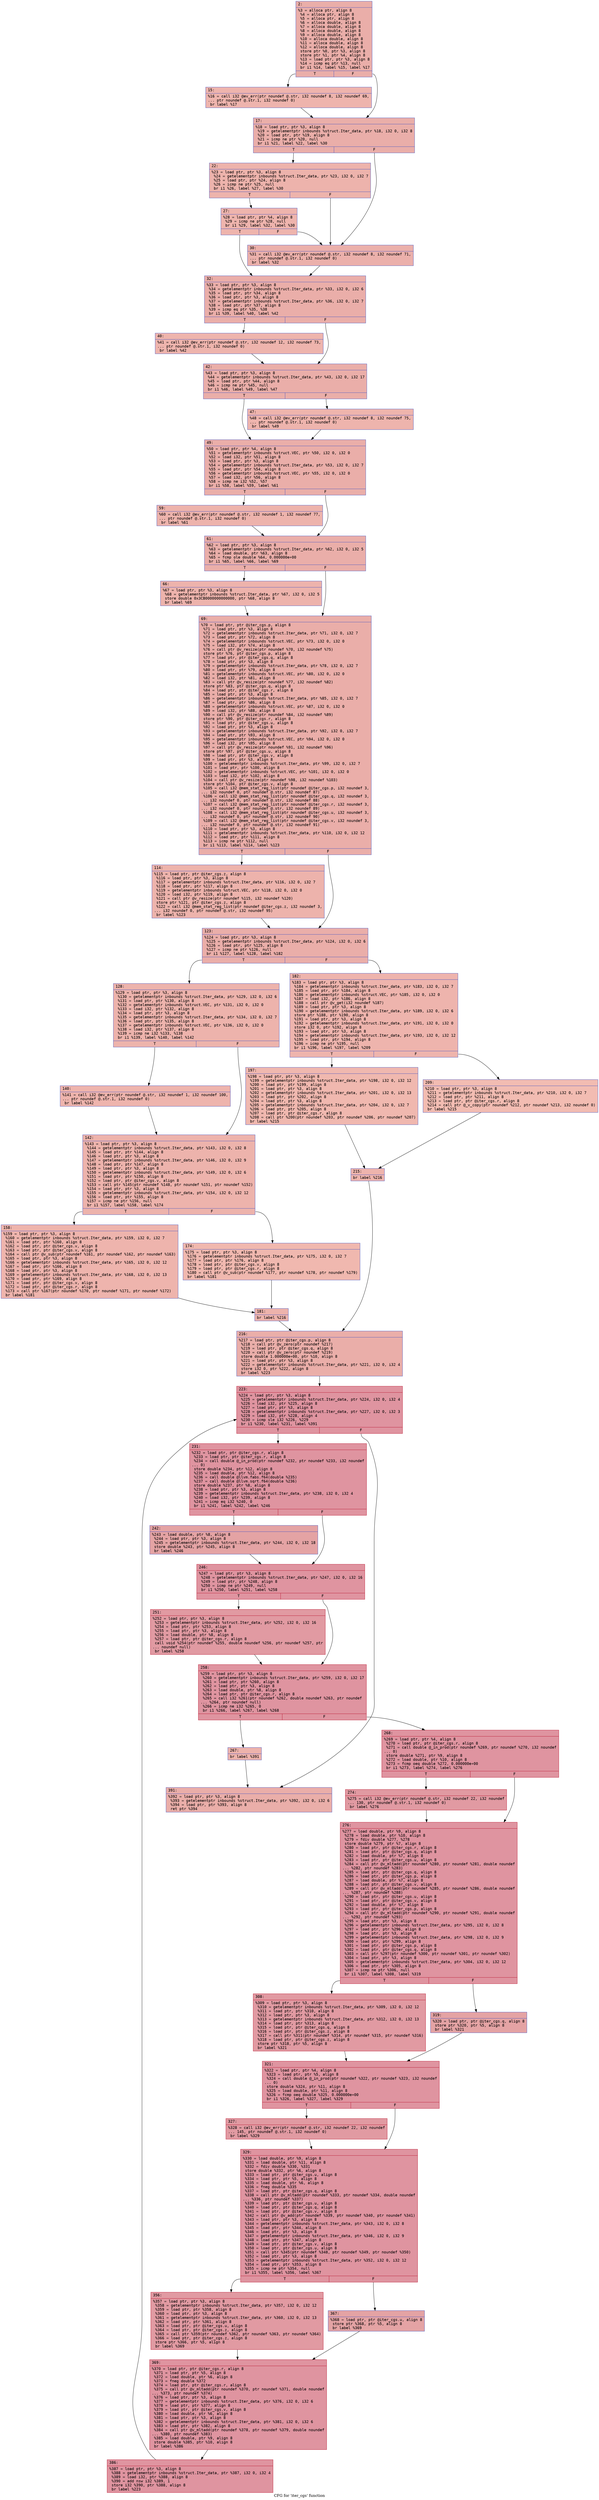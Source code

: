 digraph "CFG for 'iter_cgs' function" {
	label="CFG for 'iter_cgs' function";

	Node0x6000006e5f40 [shape=record,color="#3d50c3ff", style=filled, fillcolor="#d0473d70" fontname="Courier",label="{2:\l|  %3 = alloca ptr, align 8\l  %4 = alloca ptr, align 8\l  %5 = alloca ptr, align 8\l  %6 = alloca double, align 8\l  %7 = alloca double, align 8\l  %8 = alloca double, align 8\l  %9 = alloca double, align 8\l  %10 = alloca double, align 8\l  %11 = alloca double, align 8\l  %12 = alloca double, align 8\l  store ptr %0, ptr %3, align 8\l  store ptr %1, ptr %4, align 8\l  %13 = load ptr, ptr %3, align 8\l  %14 = icmp eq ptr %13, null\l  br i1 %14, label %15, label %17\l|{<s0>T|<s1>F}}"];
	Node0x6000006e5f40:s0 -> Node0x6000006e5f90[tooltip="2 -> 15\nProbability 37.50%" ];
	Node0x6000006e5f40:s1 -> Node0x6000006e5fe0[tooltip="2 -> 17\nProbability 62.50%" ];
	Node0x6000006e5f90 [shape=record,color="#3d50c3ff", style=filled, fillcolor="#d8564670" fontname="Courier",label="{15:\l|  %16 = call i32 @ev_err(ptr noundef @.str, i32 noundef 8, i32 noundef 69,\l... ptr noundef @.str.1, i32 noundef 0)\l  br label %17\l}"];
	Node0x6000006e5f90 -> Node0x6000006e5fe0[tooltip="15 -> 17\nProbability 100.00%" ];
	Node0x6000006e5fe0 [shape=record,color="#3d50c3ff", style=filled, fillcolor="#d0473d70" fontname="Courier",label="{17:\l|  %18 = load ptr, ptr %3, align 8\l  %19 = getelementptr inbounds %struct.Iter_data, ptr %18, i32 0, i32 8\l  %20 = load ptr, ptr %19, align 8\l  %21 = icmp ne ptr %20, null\l  br i1 %21, label %22, label %30\l|{<s0>T|<s1>F}}"];
	Node0x6000006e5fe0:s0 -> Node0x6000006e6030[tooltip="17 -> 22\nProbability 62.50%" ];
	Node0x6000006e5fe0:s1 -> Node0x6000006e60d0[tooltip="17 -> 30\nProbability 37.50%" ];
	Node0x6000006e6030 [shape=record,color="#3d50c3ff", style=filled, fillcolor="#d6524470" fontname="Courier",label="{22:\l|  %23 = load ptr, ptr %3, align 8\l  %24 = getelementptr inbounds %struct.Iter_data, ptr %23, i32 0, i32 7\l  %25 = load ptr, ptr %24, align 8\l  %26 = icmp ne ptr %25, null\l  br i1 %26, label %27, label %30\l|{<s0>T|<s1>F}}"];
	Node0x6000006e6030:s0 -> Node0x6000006e6080[tooltip="22 -> 27\nProbability 62.50%" ];
	Node0x6000006e6030:s1 -> Node0x6000006e60d0[tooltip="22 -> 30\nProbability 37.50%" ];
	Node0x6000006e6080 [shape=record,color="#3d50c3ff", style=filled, fillcolor="#d8564670" fontname="Courier",label="{27:\l|  %28 = load ptr, ptr %4, align 8\l  %29 = icmp ne ptr %28, null\l  br i1 %29, label %32, label %30\l|{<s0>T|<s1>F}}"];
	Node0x6000006e6080:s0 -> Node0x6000006e6120[tooltip="27 -> 32\nProbability 62.50%" ];
	Node0x6000006e6080:s1 -> Node0x6000006e60d0[tooltip="27 -> 30\nProbability 37.50%" ];
	Node0x6000006e60d0 [shape=record,color="#3d50c3ff", style=filled, fillcolor="#d24b4070" fontname="Courier",label="{30:\l|  %31 = call i32 @ev_err(ptr noundef @.str, i32 noundef 8, i32 noundef 71,\l... ptr noundef @.str.1, i32 noundef 0)\l  br label %32\l}"];
	Node0x6000006e60d0 -> Node0x6000006e6120[tooltip="30 -> 32\nProbability 100.00%" ];
	Node0x6000006e6120 [shape=record,color="#3d50c3ff", style=filled, fillcolor="#d0473d70" fontname="Courier",label="{32:\l|  %33 = load ptr, ptr %3, align 8\l  %34 = getelementptr inbounds %struct.Iter_data, ptr %33, i32 0, i32 6\l  %35 = load ptr, ptr %34, align 8\l  %36 = load ptr, ptr %3, align 8\l  %37 = getelementptr inbounds %struct.Iter_data, ptr %36, i32 0, i32 7\l  %38 = load ptr, ptr %37, align 8\l  %39 = icmp eq ptr %35, %38\l  br i1 %39, label %40, label %42\l|{<s0>T|<s1>F}}"];
	Node0x6000006e6120:s0 -> Node0x6000006e6170[tooltip="32 -> 40\nProbability 37.50%" ];
	Node0x6000006e6120:s1 -> Node0x6000006e61c0[tooltip="32 -> 42\nProbability 62.50%" ];
	Node0x6000006e6170 [shape=record,color="#3d50c3ff", style=filled, fillcolor="#d8564670" fontname="Courier",label="{40:\l|  %41 = call i32 @ev_err(ptr noundef @.str, i32 noundef 12, i32 noundef 73,\l... ptr noundef @.str.1, i32 noundef 0)\l  br label %42\l}"];
	Node0x6000006e6170 -> Node0x6000006e61c0[tooltip="40 -> 42\nProbability 100.00%" ];
	Node0x6000006e61c0 [shape=record,color="#3d50c3ff", style=filled, fillcolor="#d0473d70" fontname="Courier",label="{42:\l|  %43 = load ptr, ptr %3, align 8\l  %44 = getelementptr inbounds %struct.Iter_data, ptr %43, i32 0, i32 17\l  %45 = load ptr, ptr %44, align 8\l  %46 = icmp ne ptr %45, null\l  br i1 %46, label %49, label %47\l|{<s0>T|<s1>F}}"];
	Node0x6000006e61c0:s0 -> Node0x6000006e6260[tooltip="42 -> 49\nProbability 62.50%" ];
	Node0x6000006e61c0:s1 -> Node0x6000006e6210[tooltip="42 -> 47\nProbability 37.50%" ];
	Node0x6000006e6210 [shape=record,color="#3d50c3ff", style=filled, fillcolor="#d8564670" fontname="Courier",label="{47:\l|  %48 = call i32 @ev_err(ptr noundef @.str, i32 noundef 8, i32 noundef 75,\l... ptr noundef @.str.1, i32 noundef 0)\l  br label %49\l}"];
	Node0x6000006e6210 -> Node0x6000006e6260[tooltip="47 -> 49\nProbability 100.00%" ];
	Node0x6000006e6260 [shape=record,color="#3d50c3ff", style=filled, fillcolor="#d0473d70" fontname="Courier",label="{49:\l|  %50 = load ptr, ptr %4, align 8\l  %51 = getelementptr inbounds %struct.VEC, ptr %50, i32 0, i32 0\l  %52 = load i32, ptr %51, align 8\l  %53 = load ptr, ptr %3, align 8\l  %54 = getelementptr inbounds %struct.Iter_data, ptr %53, i32 0, i32 7\l  %55 = load ptr, ptr %54, align 8\l  %56 = getelementptr inbounds %struct.VEC, ptr %55, i32 0, i32 0\l  %57 = load i32, ptr %56, align 8\l  %58 = icmp ne i32 %52, %57\l  br i1 %58, label %59, label %61\l|{<s0>T|<s1>F}}"];
	Node0x6000006e6260:s0 -> Node0x6000006e62b0[tooltip="49 -> 59\nProbability 50.00%" ];
	Node0x6000006e6260:s1 -> Node0x6000006e6300[tooltip="49 -> 61\nProbability 50.00%" ];
	Node0x6000006e62b0 [shape=record,color="#3d50c3ff", style=filled, fillcolor="#d6524470" fontname="Courier",label="{59:\l|  %60 = call i32 @ev_err(ptr noundef @.str, i32 noundef 1, i32 noundef 77,\l... ptr noundef @.str.1, i32 noundef 0)\l  br label %61\l}"];
	Node0x6000006e62b0 -> Node0x6000006e6300[tooltip="59 -> 61\nProbability 100.00%" ];
	Node0x6000006e6300 [shape=record,color="#3d50c3ff", style=filled, fillcolor="#d0473d70" fontname="Courier",label="{61:\l|  %62 = load ptr, ptr %3, align 8\l  %63 = getelementptr inbounds %struct.Iter_data, ptr %62, i32 0, i32 5\l  %64 = load double, ptr %63, align 8\l  %65 = fcmp ole double %64, 0.000000e+00\l  br i1 %65, label %66, label %69\l|{<s0>T|<s1>F}}"];
	Node0x6000006e6300:s0 -> Node0x6000006e6350[tooltip="61 -> 66\nProbability 50.00%" ];
	Node0x6000006e6300:s1 -> Node0x6000006e63a0[tooltip="61 -> 69\nProbability 50.00%" ];
	Node0x6000006e6350 [shape=record,color="#3d50c3ff", style=filled, fillcolor="#d6524470" fontname="Courier",label="{66:\l|  %67 = load ptr, ptr %3, align 8\l  %68 = getelementptr inbounds %struct.Iter_data, ptr %67, i32 0, i32 5\l  store double 0x3CB0000000000000, ptr %68, align 8\l  br label %69\l}"];
	Node0x6000006e6350 -> Node0x6000006e63a0[tooltip="66 -> 69\nProbability 100.00%" ];
	Node0x6000006e63a0 [shape=record,color="#3d50c3ff", style=filled, fillcolor="#d0473d70" fontname="Courier",label="{69:\l|  %70 = load ptr, ptr @iter_cgs.p, align 8\l  %71 = load ptr, ptr %3, align 8\l  %72 = getelementptr inbounds %struct.Iter_data, ptr %71, i32 0, i32 7\l  %73 = load ptr, ptr %72, align 8\l  %74 = getelementptr inbounds %struct.VEC, ptr %73, i32 0, i32 0\l  %75 = load i32, ptr %74, align 8\l  %76 = call ptr @v_resize(ptr noundef %70, i32 noundef %75)\l  store ptr %76, ptr @iter_cgs.p, align 8\l  %77 = load ptr, ptr @iter_cgs.q, align 8\l  %78 = load ptr, ptr %3, align 8\l  %79 = getelementptr inbounds %struct.Iter_data, ptr %78, i32 0, i32 7\l  %80 = load ptr, ptr %79, align 8\l  %81 = getelementptr inbounds %struct.VEC, ptr %80, i32 0, i32 0\l  %82 = load i32, ptr %81, align 8\l  %83 = call ptr @v_resize(ptr noundef %77, i32 noundef %82)\l  store ptr %83, ptr @iter_cgs.q, align 8\l  %84 = load ptr, ptr @iter_cgs.r, align 8\l  %85 = load ptr, ptr %3, align 8\l  %86 = getelementptr inbounds %struct.Iter_data, ptr %85, i32 0, i32 7\l  %87 = load ptr, ptr %86, align 8\l  %88 = getelementptr inbounds %struct.VEC, ptr %87, i32 0, i32 0\l  %89 = load i32, ptr %88, align 8\l  %90 = call ptr @v_resize(ptr noundef %84, i32 noundef %89)\l  store ptr %90, ptr @iter_cgs.r, align 8\l  %91 = load ptr, ptr @iter_cgs.u, align 8\l  %92 = load ptr, ptr %3, align 8\l  %93 = getelementptr inbounds %struct.Iter_data, ptr %92, i32 0, i32 7\l  %94 = load ptr, ptr %93, align 8\l  %95 = getelementptr inbounds %struct.VEC, ptr %94, i32 0, i32 0\l  %96 = load i32, ptr %95, align 8\l  %97 = call ptr @v_resize(ptr noundef %91, i32 noundef %96)\l  store ptr %97, ptr @iter_cgs.u, align 8\l  %98 = load ptr, ptr @iter_cgs.v, align 8\l  %99 = load ptr, ptr %3, align 8\l  %100 = getelementptr inbounds %struct.Iter_data, ptr %99, i32 0, i32 7\l  %101 = load ptr, ptr %100, align 8\l  %102 = getelementptr inbounds %struct.VEC, ptr %101, i32 0, i32 0\l  %103 = load i32, ptr %102, align 8\l  %104 = call ptr @v_resize(ptr noundef %98, i32 noundef %103)\l  store ptr %104, ptr @iter_cgs.v, align 8\l  %105 = call i32 @mem_stat_reg_list(ptr noundef @iter_cgs.p, i32 noundef 3,\l... i32 noundef 0, ptr noundef @.str, i32 noundef 87)\l  %106 = call i32 @mem_stat_reg_list(ptr noundef @iter_cgs.q, i32 noundef 3,\l... i32 noundef 0, ptr noundef @.str, i32 noundef 88)\l  %107 = call i32 @mem_stat_reg_list(ptr noundef @iter_cgs.r, i32 noundef 3,\l... i32 noundef 0, ptr noundef @.str, i32 noundef 89)\l  %108 = call i32 @mem_stat_reg_list(ptr noundef @iter_cgs.u, i32 noundef 3,\l... i32 noundef 0, ptr noundef @.str, i32 noundef 90)\l  %109 = call i32 @mem_stat_reg_list(ptr noundef @iter_cgs.v, i32 noundef 3,\l... i32 noundef 0, ptr noundef @.str, i32 noundef 91)\l  %110 = load ptr, ptr %3, align 8\l  %111 = getelementptr inbounds %struct.Iter_data, ptr %110, i32 0, i32 12\l  %112 = load ptr, ptr %111, align 8\l  %113 = icmp ne ptr %112, null\l  br i1 %113, label %114, label %123\l|{<s0>T|<s1>F}}"];
	Node0x6000006e63a0:s0 -> Node0x6000006e63f0[tooltip="69 -> 114\nProbability 62.50%" ];
	Node0x6000006e63a0:s1 -> Node0x6000006e6440[tooltip="69 -> 123\nProbability 37.50%" ];
	Node0x6000006e63f0 [shape=record,color="#3d50c3ff", style=filled, fillcolor="#d6524470" fontname="Courier",label="{114:\l|  %115 = load ptr, ptr @iter_cgs.z, align 8\l  %116 = load ptr, ptr %3, align 8\l  %117 = getelementptr inbounds %struct.Iter_data, ptr %116, i32 0, i32 7\l  %118 = load ptr, ptr %117, align 8\l  %119 = getelementptr inbounds %struct.VEC, ptr %118, i32 0, i32 0\l  %120 = load i32, ptr %119, align 8\l  %121 = call ptr @v_resize(ptr noundef %115, i32 noundef %120)\l  store ptr %121, ptr @iter_cgs.z, align 8\l  %122 = call i32 @mem_stat_reg_list(ptr noundef @iter_cgs.z, i32 noundef 3,\l... i32 noundef 0, ptr noundef @.str, i32 noundef 95)\l  br label %123\l}"];
	Node0x6000006e63f0 -> Node0x6000006e6440[tooltip="114 -> 123\nProbability 100.00%" ];
	Node0x6000006e6440 [shape=record,color="#3d50c3ff", style=filled, fillcolor="#d0473d70" fontname="Courier",label="{123:\l|  %124 = load ptr, ptr %3, align 8\l  %125 = getelementptr inbounds %struct.Iter_data, ptr %124, i32 0, i32 6\l  %126 = load ptr, ptr %125, align 8\l  %127 = icmp ne ptr %126, null\l  br i1 %127, label %128, label %182\l|{<s0>T|<s1>F}}"];
	Node0x6000006e6440:s0 -> Node0x6000006e6490[tooltip="123 -> 128\nProbability 62.50%" ];
	Node0x6000006e6440:s1 -> Node0x6000006e6670[tooltip="123 -> 182\nProbability 37.50%" ];
	Node0x6000006e6490 [shape=record,color="#3d50c3ff", style=filled, fillcolor="#d6524470" fontname="Courier",label="{128:\l|  %129 = load ptr, ptr %3, align 8\l  %130 = getelementptr inbounds %struct.Iter_data, ptr %129, i32 0, i32 6\l  %131 = load ptr, ptr %130, align 8\l  %132 = getelementptr inbounds %struct.VEC, ptr %131, i32 0, i32 0\l  %133 = load i32, ptr %132, align 8\l  %134 = load ptr, ptr %3, align 8\l  %135 = getelementptr inbounds %struct.Iter_data, ptr %134, i32 0, i32 7\l  %136 = load ptr, ptr %135, align 8\l  %137 = getelementptr inbounds %struct.VEC, ptr %136, i32 0, i32 0\l  %138 = load i32, ptr %137, align 8\l  %139 = icmp ne i32 %133, %138\l  br i1 %139, label %140, label %142\l|{<s0>T|<s1>F}}"];
	Node0x6000006e6490:s0 -> Node0x6000006e64e0[tooltip="128 -> 140\nProbability 50.00%" ];
	Node0x6000006e6490:s1 -> Node0x6000006e6530[tooltip="128 -> 142\nProbability 50.00%" ];
	Node0x6000006e64e0 [shape=record,color="#3d50c3ff", style=filled, fillcolor="#d8564670" fontname="Courier",label="{140:\l|  %141 = call i32 @ev_err(ptr noundef @.str, i32 noundef 1, i32 noundef 100,\l... ptr noundef @.str.1, i32 noundef 0)\l  br label %142\l}"];
	Node0x6000006e64e0 -> Node0x6000006e6530[tooltip="140 -> 142\nProbability 100.00%" ];
	Node0x6000006e6530 [shape=record,color="#3d50c3ff", style=filled, fillcolor="#d6524470" fontname="Courier",label="{142:\l|  %143 = load ptr, ptr %3, align 8\l  %144 = getelementptr inbounds %struct.Iter_data, ptr %143, i32 0, i32 8\l  %145 = load ptr, ptr %144, align 8\l  %146 = load ptr, ptr %3, align 8\l  %147 = getelementptr inbounds %struct.Iter_data, ptr %146, i32 0, i32 9\l  %148 = load ptr, ptr %147, align 8\l  %149 = load ptr, ptr %3, align 8\l  %150 = getelementptr inbounds %struct.Iter_data, ptr %149, i32 0, i32 6\l  %151 = load ptr, ptr %150, align 8\l  %152 = load ptr, ptr @iter_cgs.v, align 8\l  %153 = call ptr %145(ptr noundef %148, ptr noundef %151, ptr noundef %152)\l  %154 = load ptr, ptr %3, align 8\l  %155 = getelementptr inbounds %struct.Iter_data, ptr %154, i32 0, i32 12\l  %156 = load ptr, ptr %155, align 8\l  %157 = icmp ne ptr %156, null\l  br i1 %157, label %158, label %174\l|{<s0>T|<s1>F}}"];
	Node0x6000006e6530:s0 -> Node0x6000006e6580[tooltip="142 -> 158\nProbability 62.50%" ];
	Node0x6000006e6530:s1 -> Node0x6000006e65d0[tooltip="142 -> 174\nProbability 37.50%" ];
	Node0x6000006e6580 [shape=record,color="#3d50c3ff", style=filled, fillcolor="#d8564670" fontname="Courier",label="{158:\l|  %159 = load ptr, ptr %3, align 8\l  %160 = getelementptr inbounds %struct.Iter_data, ptr %159, i32 0, i32 7\l  %161 = load ptr, ptr %160, align 8\l  %162 = load ptr, ptr @iter_cgs.v, align 8\l  %163 = load ptr, ptr @iter_cgs.v, align 8\l  %164 = call ptr @v_sub(ptr noundef %161, ptr noundef %162, ptr noundef %163)\l  %165 = load ptr, ptr %3, align 8\l  %166 = getelementptr inbounds %struct.Iter_data, ptr %165, i32 0, i32 12\l  %167 = load ptr, ptr %166, align 8\l  %168 = load ptr, ptr %3, align 8\l  %169 = getelementptr inbounds %struct.Iter_data, ptr %168, i32 0, i32 13\l  %170 = load ptr, ptr %169, align 8\l  %171 = load ptr, ptr @iter_cgs.v, align 8\l  %172 = load ptr, ptr @iter_cgs.r, align 8\l  %173 = call ptr %167(ptr noundef %170, ptr noundef %171, ptr noundef %172)\l  br label %181\l}"];
	Node0x6000006e6580 -> Node0x6000006e6620[tooltip="158 -> 181\nProbability 100.00%" ];
	Node0x6000006e65d0 [shape=record,color="#3d50c3ff", style=filled, fillcolor="#dc5d4a70" fontname="Courier",label="{174:\l|  %175 = load ptr, ptr %3, align 8\l  %176 = getelementptr inbounds %struct.Iter_data, ptr %175, i32 0, i32 7\l  %177 = load ptr, ptr %176, align 8\l  %178 = load ptr, ptr @iter_cgs.v, align 8\l  %179 = load ptr, ptr @iter_cgs.r, align 8\l  %180 = call ptr @v_sub(ptr noundef %177, ptr noundef %178, ptr noundef %179)\l  br label %181\l}"];
	Node0x6000006e65d0 -> Node0x6000006e6620[tooltip="174 -> 181\nProbability 100.00%" ];
	Node0x6000006e6620 [shape=record,color="#3d50c3ff", style=filled, fillcolor="#d6524470" fontname="Courier",label="{181:\l|  br label %216\l}"];
	Node0x6000006e6620 -> Node0x6000006e67b0[tooltip="181 -> 216\nProbability 100.00%" ];
	Node0x6000006e6670 [shape=record,color="#3d50c3ff", style=filled, fillcolor="#d8564670" fontname="Courier",label="{182:\l|  %183 = load ptr, ptr %3, align 8\l  %184 = getelementptr inbounds %struct.Iter_data, ptr %183, i32 0, i32 7\l  %185 = load ptr, ptr %184, align 8\l  %186 = getelementptr inbounds %struct.VEC, ptr %185, i32 0, i32 0\l  %187 = load i32, ptr %186, align 8\l  %188 = call ptr @v_get(i32 noundef %187)\l  %189 = load ptr, ptr %3, align 8\l  %190 = getelementptr inbounds %struct.Iter_data, ptr %189, i32 0, i32 6\l  store ptr %188, ptr %190, align 8\l  %191 = load ptr, ptr %3, align 8\l  %192 = getelementptr inbounds %struct.Iter_data, ptr %191, i32 0, i32 0\l  store i32 0, ptr %192, align 8\l  %193 = load ptr, ptr %3, align 8\l  %194 = getelementptr inbounds %struct.Iter_data, ptr %193, i32 0, i32 12\l  %195 = load ptr, ptr %194, align 8\l  %196 = icmp ne ptr %195, null\l  br i1 %196, label %197, label %209\l|{<s0>T|<s1>F}}"];
	Node0x6000006e6670:s0 -> Node0x6000006e66c0[tooltip="182 -> 197\nProbability 62.50%" ];
	Node0x6000006e6670:s1 -> Node0x6000006e6710[tooltip="182 -> 209\nProbability 37.50%" ];
	Node0x6000006e66c0 [shape=record,color="#3d50c3ff", style=filled, fillcolor="#dc5d4a70" fontname="Courier",label="{197:\l|  %198 = load ptr, ptr %3, align 8\l  %199 = getelementptr inbounds %struct.Iter_data, ptr %198, i32 0, i32 12\l  %200 = load ptr, ptr %199, align 8\l  %201 = load ptr, ptr %3, align 8\l  %202 = getelementptr inbounds %struct.Iter_data, ptr %201, i32 0, i32 13\l  %203 = load ptr, ptr %202, align 8\l  %204 = load ptr, ptr %3, align 8\l  %205 = getelementptr inbounds %struct.Iter_data, ptr %204, i32 0, i32 7\l  %206 = load ptr, ptr %205, align 8\l  %207 = load ptr, ptr @iter_cgs.r, align 8\l  %208 = call ptr %200(ptr noundef %203, ptr noundef %206, ptr noundef %207)\l  br label %215\l}"];
	Node0x6000006e66c0 -> Node0x6000006e6760[tooltip="197 -> 215\nProbability 100.00%" ];
	Node0x6000006e6710 [shape=record,color="#3d50c3ff", style=filled, fillcolor="#e1675170" fontname="Courier",label="{209:\l|  %210 = load ptr, ptr %3, align 8\l  %211 = getelementptr inbounds %struct.Iter_data, ptr %210, i32 0, i32 7\l  %212 = load ptr, ptr %211, align 8\l  %213 = load ptr, ptr @iter_cgs.r, align 8\l  %214 = call ptr @_v_copy(ptr noundef %212, ptr noundef %213, i32 noundef 0)\l  br label %215\l}"];
	Node0x6000006e6710 -> Node0x6000006e6760[tooltip="209 -> 215\nProbability 100.00%" ];
	Node0x6000006e6760 [shape=record,color="#3d50c3ff", style=filled, fillcolor="#d8564670" fontname="Courier",label="{215:\l|  br label %216\l}"];
	Node0x6000006e6760 -> Node0x6000006e67b0[tooltip="215 -> 216\nProbability 100.00%" ];
	Node0x6000006e67b0 [shape=record,color="#3d50c3ff", style=filled, fillcolor="#d0473d70" fontname="Courier",label="{216:\l|  %217 = load ptr, ptr @iter_cgs.p, align 8\l  %218 = call ptr @v_zero(ptr noundef %217)\l  %219 = load ptr, ptr @iter_cgs.q, align 8\l  %220 = call ptr @v_zero(ptr noundef %219)\l  store double 1.000000e+00, ptr %10, align 8\l  %221 = load ptr, ptr %3, align 8\l  %222 = getelementptr inbounds %struct.Iter_data, ptr %221, i32 0, i32 4\l  store i32 0, ptr %222, align 8\l  br label %223\l}"];
	Node0x6000006e67b0 -> Node0x6000006e6800[tooltip="216 -> 223\nProbability 100.00%" ];
	Node0x6000006e6800 [shape=record,color="#b70d28ff", style=filled, fillcolor="#b70d2870" fontname="Courier",label="{223:\l|  %224 = load ptr, ptr %3, align 8\l  %225 = getelementptr inbounds %struct.Iter_data, ptr %224, i32 0, i32 4\l  %226 = load i32, ptr %225, align 8\l  %227 = load ptr, ptr %3, align 8\l  %228 = getelementptr inbounds %struct.Iter_data, ptr %227, i32 0, i32 3\l  %229 = load i32, ptr %228, align 4\l  %230 = icmp sle i32 %226, %229\l  br i1 %230, label %231, label %391\l|{<s0>T|<s1>F}}"];
	Node0x6000006e6800:s0 -> Node0x6000006e6850[tooltip="223 -> 231\nProbability 96.88%" ];
	Node0x6000006e6800:s1 -> Node0x6000006e6df0[tooltip="223 -> 391\nProbability 3.12%" ];
	Node0x6000006e6850 [shape=record,color="#b70d28ff", style=filled, fillcolor="#b70d2870" fontname="Courier",label="{231:\l|  %232 = load ptr, ptr @iter_cgs.r, align 8\l  %233 = load ptr, ptr @iter_cgs.r, align 8\l  %234 = call double @_in_prod(ptr noundef %232, ptr noundef %233, i32 noundef\l... 0)\l  store double %234, ptr %12, align 8\l  %235 = load double, ptr %12, align 8\l  %236 = call double @llvm.fabs.f64(double %235)\l  %237 = call double @llvm.sqrt.f64(double %236)\l  store double %237, ptr %8, align 8\l  %238 = load ptr, ptr %3, align 8\l  %239 = getelementptr inbounds %struct.Iter_data, ptr %238, i32 0, i32 4\l  %240 = load i32, ptr %239, align 8\l  %241 = icmp eq i32 %240, 0\l  br i1 %241, label %242, label %246\l|{<s0>T|<s1>F}}"];
	Node0x6000006e6850:s0 -> Node0x6000006e68a0[tooltip="231 -> 242\nProbability 37.50%" ];
	Node0x6000006e6850:s1 -> Node0x6000006e68f0[tooltip="231 -> 246\nProbability 62.50%" ];
	Node0x6000006e68a0 [shape=record,color="#3d50c3ff", style=filled, fillcolor="#c32e3170" fontname="Courier",label="{242:\l|  %243 = load double, ptr %8, align 8\l  %244 = load ptr, ptr %3, align 8\l  %245 = getelementptr inbounds %struct.Iter_data, ptr %244, i32 0, i32 18\l  store double %243, ptr %245, align 8\l  br label %246\l}"];
	Node0x6000006e68a0 -> Node0x6000006e68f0[tooltip="242 -> 246\nProbability 100.00%" ];
	Node0x6000006e68f0 [shape=record,color="#b70d28ff", style=filled, fillcolor="#b70d2870" fontname="Courier",label="{246:\l|  %247 = load ptr, ptr %3, align 8\l  %248 = getelementptr inbounds %struct.Iter_data, ptr %247, i32 0, i32 16\l  %249 = load ptr, ptr %248, align 8\l  %250 = icmp ne ptr %249, null\l  br i1 %250, label %251, label %258\l|{<s0>T|<s1>F}}"];
	Node0x6000006e68f0:s0 -> Node0x6000006e6940[tooltip="246 -> 251\nProbability 62.50%" ];
	Node0x6000006e68f0:s1 -> Node0x6000006e6990[tooltip="246 -> 258\nProbability 37.50%" ];
	Node0x6000006e6940 [shape=record,color="#b70d28ff", style=filled, fillcolor="#bb1b2c70" fontname="Courier",label="{251:\l|  %252 = load ptr, ptr %3, align 8\l  %253 = getelementptr inbounds %struct.Iter_data, ptr %252, i32 0, i32 16\l  %254 = load ptr, ptr %253, align 8\l  %255 = load ptr, ptr %3, align 8\l  %256 = load double, ptr %8, align 8\l  %257 = load ptr, ptr @iter_cgs.r, align 8\l  call void %254(ptr noundef %255, double noundef %256, ptr noundef %257, ptr\l... noundef null)\l  br label %258\l}"];
	Node0x6000006e6940 -> Node0x6000006e6990[tooltip="251 -> 258\nProbability 100.00%" ];
	Node0x6000006e6990 [shape=record,color="#b70d28ff", style=filled, fillcolor="#b70d2870" fontname="Courier",label="{258:\l|  %259 = load ptr, ptr %3, align 8\l  %260 = getelementptr inbounds %struct.Iter_data, ptr %259, i32 0, i32 17\l  %261 = load ptr, ptr %260, align 8\l  %262 = load ptr, ptr %3, align 8\l  %263 = load double, ptr %8, align 8\l  %264 = load ptr, ptr @iter_cgs.r, align 8\l  %265 = call i32 %261(ptr noundef %262, double noundef %263, ptr noundef\l... %264, ptr noundef null)\l  %266 = icmp ne i32 %265, 0\l  br i1 %266, label %267, label %268\l|{<s0>T|<s1>F}}"];
	Node0x6000006e6990:s0 -> Node0x6000006e69e0[tooltip="258 -> 267\nProbability 3.12%" ];
	Node0x6000006e6990:s1 -> Node0x6000006e6a30[tooltip="258 -> 268\nProbability 96.88%" ];
	Node0x6000006e69e0 [shape=record,color="#3d50c3ff", style=filled, fillcolor="#d6524470" fontname="Courier",label="{267:\l|  br label %391\l}"];
	Node0x6000006e69e0 -> Node0x6000006e6df0[tooltip="267 -> 391\nProbability 100.00%" ];
	Node0x6000006e6a30 [shape=record,color="#b70d28ff", style=filled, fillcolor="#b70d2870" fontname="Courier",label="{268:\l|  %269 = load ptr, ptr %4, align 8\l  %270 = load ptr, ptr @iter_cgs.r, align 8\l  %271 = call double @_in_prod(ptr noundef %269, ptr noundef %270, i32 noundef\l... 0)\l  store double %271, ptr %9, align 8\l  %272 = load double, ptr %10, align 8\l  %273 = fcmp oeq double %272, 0.000000e+00\l  br i1 %273, label %274, label %276\l|{<s0>T|<s1>F}}"];
	Node0x6000006e6a30:s0 -> Node0x6000006e6a80[tooltip="268 -> 274\nProbability 62.50%" ];
	Node0x6000006e6a30:s1 -> Node0x6000006e6ad0[tooltip="268 -> 276\nProbability 37.50%" ];
	Node0x6000006e6a80 [shape=record,color="#b70d28ff", style=filled, fillcolor="#bb1b2c70" fontname="Courier",label="{274:\l|  %275 = call i32 @ev_err(ptr noundef @.str, i32 noundef 22, i32 noundef\l... 130, ptr noundef @.str.1, i32 noundef 0)\l  br label %276\l}"];
	Node0x6000006e6a80 -> Node0x6000006e6ad0[tooltip="274 -> 276\nProbability 100.00%" ];
	Node0x6000006e6ad0 [shape=record,color="#b70d28ff", style=filled, fillcolor="#b70d2870" fontname="Courier",label="{276:\l|  %277 = load double, ptr %9, align 8\l  %278 = load double, ptr %10, align 8\l  %279 = fdiv double %277, %278\l  store double %279, ptr %7, align 8\l  %280 = load ptr, ptr @iter_cgs.r, align 8\l  %281 = load ptr, ptr @iter_cgs.q, align 8\l  %282 = load double, ptr %7, align 8\l  %283 = load ptr, ptr @iter_cgs.u, align 8\l  %284 = call ptr @v_mltadd(ptr noundef %280, ptr noundef %281, double noundef\l... %282, ptr noundef %283)\l  %285 = load ptr, ptr @iter_cgs.q, align 8\l  %286 = load ptr, ptr @iter_cgs.p, align 8\l  %287 = load double, ptr %7, align 8\l  %288 = load ptr, ptr @iter_cgs.v, align 8\l  %289 = call ptr @v_mltadd(ptr noundef %285, ptr noundef %286, double noundef\l... %287, ptr noundef %288)\l  %290 = load ptr, ptr @iter_cgs.u, align 8\l  %291 = load ptr, ptr @iter_cgs.v, align 8\l  %292 = load double, ptr %7, align 8\l  %293 = load ptr, ptr @iter_cgs.p, align 8\l  %294 = call ptr @v_mltadd(ptr noundef %290, ptr noundef %291, double noundef\l... %292, ptr noundef %293)\l  %295 = load ptr, ptr %3, align 8\l  %296 = getelementptr inbounds %struct.Iter_data, ptr %295, i32 0, i32 8\l  %297 = load ptr, ptr %296, align 8\l  %298 = load ptr, ptr %3, align 8\l  %299 = getelementptr inbounds %struct.Iter_data, ptr %298, i32 0, i32 9\l  %300 = load ptr, ptr %299, align 8\l  %301 = load ptr, ptr @iter_cgs.p, align 8\l  %302 = load ptr, ptr @iter_cgs.q, align 8\l  %303 = call ptr %297(ptr noundef %300, ptr noundef %301, ptr noundef %302)\l  %304 = load ptr, ptr %3, align 8\l  %305 = getelementptr inbounds %struct.Iter_data, ptr %304, i32 0, i32 12\l  %306 = load ptr, ptr %305, align 8\l  %307 = icmp ne ptr %306, null\l  br i1 %307, label %308, label %319\l|{<s0>T|<s1>F}}"];
	Node0x6000006e6ad0:s0 -> Node0x6000006e6b20[tooltip="276 -> 308\nProbability 62.50%" ];
	Node0x6000006e6ad0:s1 -> Node0x6000006e6b70[tooltip="276 -> 319\nProbability 37.50%" ];
	Node0x6000006e6b20 [shape=record,color="#b70d28ff", style=filled, fillcolor="#bb1b2c70" fontname="Courier",label="{308:\l|  %309 = load ptr, ptr %3, align 8\l  %310 = getelementptr inbounds %struct.Iter_data, ptr %309, i32 0, i32 12\l  %311 = load ptr, ptr %310, align 8\l  %312 = load ptr, ptr %3, align 8\l  %313 = getelementptr inbounds %struct.Iter_data, ptr %312, i32 0, i32 13\l  %314 = load ptr, ptr %313, align 8\l  %315 = load ptr, ptr @iter_cgs.q, align 8\l  %316 = load ptr, ptr @iter_cgs.z, align 8\l  %317 = call ptr %311(ptr noundef %314, ptr noundef %315, ptr noundef %316)\l  %318 = load ptr, ptr @iter_cgs.z, align 8\l  store ptr %318, ptr %5, align 8\l  br label %321\l}"];
	Node0x6000006e6b20 -> Node0x6000006e6bc0[tooltip="308 -> 321\nProbability 100.00%" ];
	Node0x6000006e6b70 [shape=record,color="#3d50c3ff", style=filled, fillcolor="#c32e3170" fontname="Courier",label="{319:\l|  %320 = load ptr, ptr @iter_cgs.q, align 8\l  store ptr %320, ptr %5, align 8\l  br label %321\l}"];
	Node0x6000006e6b70 -> Node0x6000006e6bc0[tooltip="319 -> 321\nProbability 100.00%" ];
	Node0x6000006e6bc0 [shape=record,color="#b70d28ff", style=filled, fillcolor="#b70d2870" fontname="Courier",label="{321:\l|  %322 = load ptr, ptr %4, align 8\l  %323 = load ptr, ptr %5, align 8\l  %324 = call double @_in_prod(ptr noundef %322, ptr noundef %323, i32 noundef\l... 0)\l  store double %324, ptr %11, align 8\l  %325 = load double, ptr %11, align 8\l  %326 = fcmp oeq double %325, 0.000000e+00\l  br i1 %326, label %327, label %329\l|{<s0>T|<s1>F}}"];
	Node0x6000006e6bc0:s0 -> Node0x6000006e6c10[tooltip="321 -> 327\nProbability 62.50%" ];
	Node0x6000006e6bc0:s1 -> Node0x6000006e6c60[tooltip="321 -> 329\nProbability 37.50%" ];
	Node0x6000006e6c10 [shape=record,color="#b70d28ff", style=filled, fillcolor="#bb1b2c70" fontname="Courier",label="{327:\l|  %328 = call i32 @ev_err(ptr noundef @.str, i32 noundef 22, i32 noundef\l... 145, ptr noundef @.str.1, i32 noundef 0)\l  br label %329\l}"];
	Node0x6000006e6c10 -> Node0x6000006e6c60[tooltip="327 -> 329\nProbability 100.00%" ];
	Node0x6000006e6c60 [shape=record,color="#b70d28ff", style=filled, fillcolor="#b70d2870" fontname="Courier",label="{329:\l|  %330 = load double, ptr %9, align 8\l  %331 = load double, ptr %11, align 8\l  %332 = fdiv double %330, %331\l  store double %332, ptr %6, align 8\l  %333 = load ptr, ptr @iter_cgs.u, align 8\l  %334 = load ptr, ptr %5, align 8\l  %335 = load double, ptr %6, align 8\l  %336 = fneg double %335\l  %337 = load ptr, ptr @iter_cgs.q, align 8\l  %338 = call ptr @v_mltadd(ptr noundef %333, ptr noundef %334, double noundef\l... %336, ptr noundef %337)\l  %339 = load ptr, ptr @iter_cgs.u, align 8\l  %340 = load ptr, ptr @iter_cgs.q, align 8\l  %341 = load ptr, ptr @iter_cgs.v, align 8\l  %342 = call ptr @v_add(ptr noundef %339, ptr noundef %340, ptr noundef %341)\l  %343 = load ptr, ptr %3, align 8\l  %344 = getelementptr inbounds %struct.Iter_data, ptr %343, i32 0, i32 8\l  %345 = load ptr, ptr %344, align 8\l  %346 = load ptr, ptr %3, align 8\l  %347 = getelementptr inbounds %struct.Iter_data, ptr %346, i32 0, i32 9\l  %348 = load ptr, ptr %347, align 8\l  %349 = load ptr, ptr @iter_cgs.v, align 8\l  %350 = load ptr, ptr @iter_cgs.u, align 8\l  %351 = call ptr %345(ptr noundef %348, ptr noundef %349, ptr noundef %350)\l  %352 = load ptr, ptr %3, align 8\l  %353 = getelementptr inbounds %struct.Iter_data, ptr %352, i32 0, i32 12\l  %354 = load ptr, ptr %353, align 8\l  %355 = icmp ne ptr %354, null\l  br i1 %355, label %356, label %367\l|{<s0>T|<s1>F}}"];
	Node0x6000006e6c60:s0 -> Node0x6000006e6cb0[tooltip="329 -> 356\nProbability 62.50%" ];
	Node0x6000006e6c60:s1 -> Node0x6000006e6d00[tooltip="329 -> 367\nProbability 37.50%" ];
	Node0x6000006e6cb0 [shape=record,color="#b70d28ff", style=filled, fillcolor="#bb1b2c70" fontname="Courier",label="{356:\l|  %357 = load ptr, ptr %3, align 8\l  %358 = getelementptr inbounds %struct.Iter_data, ptr %357, i32 0, i32 12\l  %359 = load ptr, ptr %358, align 8\l  %360 = load ptr, ptr %3, align 8\l  %361 = getelementptr inbounds %struct.Iter_data, ptr %360, i32 0, i32 13\l  %362 = load ptr, ptr %361, align 8\l  %363 = load ptr, ptr @iter_cgs.u, align 8\l  %364 = load ptr, ptr @iter_cgs.z, align 8\l  %365 = call ptr %359(ptr noundef %362, ptr noundef %363, ptr noundef %364)\l  %366 = load ptr, ptr @iter_cgs.z, align 8\l  store ptr %366, ptr %5, align 8\l  br label %369\l}"];
	Node0x6000006e6cb0 -> Node0x6000006e6d50[tooltip="356 -> 369\nProbability 100.00%" ];
	Node0x6000006e6d00 [shape=record,color="#3d50c3ff", style=filled, fillcolor="#c32e3170" fontname="Courier",label="{367:\l|  %368 = load ptr, ptr @iter_cgs.u, align 8\l  store ptr %368, ptr %5, align 8\l  br label %369\l}"];
	Node0x6000006e6d00 -> Node0x6000006e6d50[tooltip="367 -> 369\nProbability 100.00%" ];
	Node0x6000006e6d50 [shape=record,color="#b70d28ff", style=filled, fillcolor="#b70d2870" fontname="Courier",label="{369:\l|  %370 = load ptr, ptr @iter_cgs.r, align 8\l  %371 = load ptr, ptr %5, align 8\l  %372 = load double, ptr %6, align 8\l  %373 = fneg double %372\l  %374 = load ptr, ptr @iter_cgs.r, align 8\l  %375 = call ptr @v_mltadd(ptr noundef %370, ptr noundef %371, double noundef\l... %373, ptr noundef %374)\l  %376 = load ptr, ptr %3, align 8\l  %377 = getelementptr inbounds %struct.Iter_data, ptr %376, i32 0, i32 6\l  %378 = load ptr, ptr %377, align 8\l  %379 = load ptr, ptr @iter_cgs.v, align 8\l  %380 = load double, ptr %6, align 8\l  %381 = load ptr, ptr %3, align 8\l  %382 = getelementptr inbounds %struct.Iter_data, ptr %381, i32 0, i32 6\l  %383 = load ptr, ptr %382, align 8\l  %384 = call ptr @v_mltadd(ptr noundef %378, ptr noundef %379, double noundef\l... %380, ptr noundef %383)\l  %385 = load double, ptr %9, align 8\l  store double %385, ptr %10, align 8\l  br label %386\l}"];
	Node0x6000006e6d50 -> Node0x6000006e6da0[tooltip="369 -> 386\nProbability 100.00%" ];
	Node0x6000006e6da0 [shape=record,color="#b70d28ff", style=filled, fillcolor="#b70d2870" fontname="Courier",label="{386:\l|  %387 = load ptr, ptr %3, align 8\l  %388 = getelementptr inbounds %struct.Iter_data, ptr %387, i32 0, i32 4\l  %389 = load i32, ptr %388, align 8\l  %390 = add nsw i32 %389, 1\l  store i32 %390, ptr %388, align 8\l  br label %223\l}"];
	Node0x6000006e6da0 -> Node0x6000006e6800[tooltip="386 -> 223\nProbability 100.00%" ];
	Node0x6000006e6df0 [shape=record,color="#3d50c3ff", style=filled, fillcolor="#d0473d70" fontname="Courier",label="{391:\l|  %392 = load ptr, ptr %3, align 8\l  %393 = getelementptr inbounds %struct.Iter_data, ptr %392, i32 0, i32 6\l  %394 = load ptr, ptr %393, align 8\l  ret ptr %394\l}"];
}
